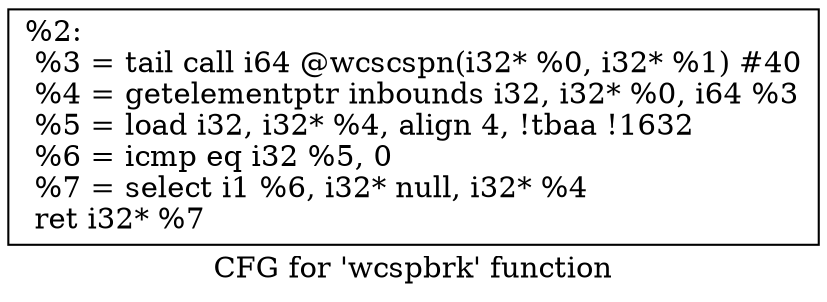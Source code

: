 digraph "CFG for 'wcspbrk' function" {
	label="CFG for 'wcspbrk' function";

	Node0x17a2530 [shape=record,label="{%2:\l  %3 = tail call i64 @wcscspn(i32* %0, i32* %1) #40\l  %4 = getelementptr inbounds i32, i32* %0, i64 %3\l  %5 = load i32, i32* %4, align 4, !tbaa !1632\l  %6 = icmp eq i32 %5, 0\l  %7 = select i1 %6, i32* null, i32* %4\l  ret i32* %7\l}"];
}
